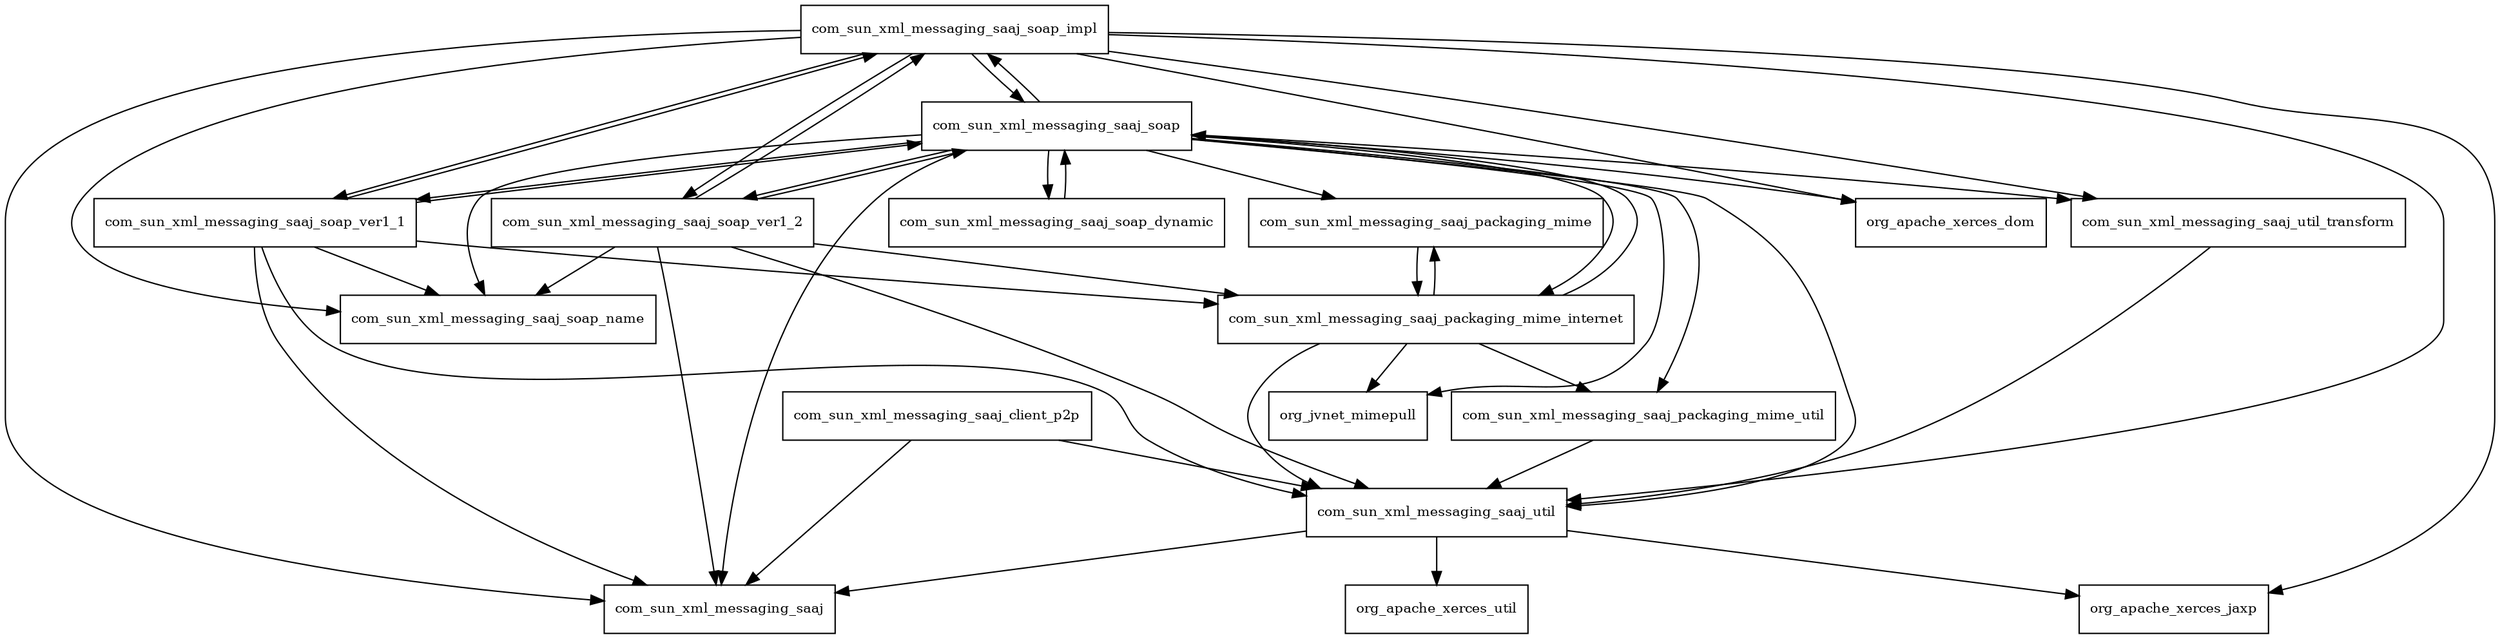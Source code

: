 digraph saaj_impl_1_3_16_redhat_3_package_dependencies {
  node [shape = box, fontsize=10.0];
  com_sun_xml_messaging_saaj_client_p2p -> com_sun_xml_messaging_saaj;
  com_sun_xml_messaging_saaj_client_p2p -> com_sun_xml_messaging_saaj_util;
  com_sun_xml_messaging_saaj_packaging_mime -> com_sun_xml_messaging_saaj_packaging_mime_internet;
  com_sun_xml_messaging_saaj_packaging_mime_internet -> com_sun_xml_messaging_saaj_packaging_mime;
  com_sun_xml_messaging_saaj_packaging_mime_internet -> com_sun_xml_messaging_saaj_packaging_mime_util;
  com_sun_xml_messaging_saaj_packaging_mime_internet -> com_sun_xml_messaging_saaj_soap;
  com_sun_xml_messaging_saaj_packaging_mime_internet -> com_sun_xml_messaging_saaj_util;
  com_sun_xml_messaging_saaj_packaging_mime_internet -> org_jvnet_mimepull;
  com_sun_xml_messaging_saaj_packaging_mime_util -> com_sun_xml_messaging_saaj_util;
  com_sun_xml_messaging_saaj_soap -> com_sun_xml_messaging_saaj;
  com_sun_xml_messaging_saaj_soap -> com_sun_xml_messaging_saaj_packaging_mime;
  com_sun_xml_messaging_saaj_soap -> com_sun_xml_messaging_saaj_packaging_mime_internet;
  com_sun_xml_messaging_saaj_soap -> com_sun_xml_messaging_saaj_packaging_mime_util;
  com_sun_xml_messaging_saaj_soap -> com_sun_xml_messaging_saaj_soap_dynamic;
  com_sun_xml_messaging_saaj_soap -> com_sun_xml_messaging_saaj_soap_impl;
  com_sun_xml_messaging_saaj_soap -> com_sun_xml_messaging_saaj_soap_name;
  com_sun_xml_messaging_saaj_soap -> com_sun_xml_messaging_saaj_soap_ver1_1;
  com_sun_xml_messaging_saaj_soap -> com_sun_xml_messaging_saaj_soap_ver1_2;
  com_sun_xml_messaging_saaj_soap -> com_sun_xml_messaging_saaj_util;
  com_sun_xml_messaging_saaj_soap -> com_sun_xml_messaging_saaj_util_transform;
  com_sun_xml_messaging_saaj_soap -> org_apache_xerces_dom;
  com_sun_xml_messaging_saaj_soap -> org_jvnet_mimepull;
  com_sun_xml_messaging_saaj_soap_dynamic -> com_sun_xml_messaging_saaj_soap;
  com_sun_xml_messaging_saaj_soap_impl -> com_sun_xml_messaging_saaj;
  com_sun_xml_messaging_saaj_soap_impl -> com_sun_xml_messaging_saaj_soap;
  com_sun_xml_messaging_saaj_soap_impl -> com_sun_xml_messaging_saaj_soap_name;
  com_sun_xml_messaging_saaj_soap_impl -> com_sun_xml_messaging_saaj_soap_ver1_1;
  com_sun_xml_messaging_saaj_soap_impl -> com_sun_xml_messaging_saaj_soap_ver1_2;
  com_sun_xml_messaging_saaj_soap_impl -> com_sun_xml_messaging_saaj_util;
  com_sun_xml_messaging_saaj_soap_impl -> com_sun_xml_messaging_saaj_util_transform;
  com_sun_xml_messaging_saaj_soap_impl -> org_apache_xerces_dom;
  com_sun_xml_messaging_saaj_soap_impl -> org_apache_xerces_jaxp;
  com_sun_xml_messaging_saaj_soap_ver1_1 -> com_sun_xml_messaging_saaj;
  com_sun_xml_messaging_saaj_soap_ver1_1 -> com_sun_xml_messaging_saaj_packaging_mime_internet;
  com_sun_xml_messaging_saaj_soap_ver1_1 -> com_sun_xml_messaging_saaj_soap;
  com_sun_xml_messaging_saaj_soap_ver1_1 -> com_sun_xml_messaging_saaj_soap_impl;
  com_sun_xml_messaging_saaj_soap_ver1_1 -> com_sun_xml_messaging_saaj_soap_name;
  com_sun_xml_messaging_saaj_soap_ver1_1 -> com_sun_xml_messaging_saaj_util;
  com_sun_xml_messaging_saaj_soap_ver1_2 -> com_sun_xml_messaging_saaj;
  com_sun_xml_messaging_saaj_soap_ver1_2 -> com_sun_xml_messaging_saaj_packaging_mime_internet;
  com_sun_xml_messaging_saaj_soap_ver1_2 -> com_sun_xml_messaging_saaj_soap;
  com_sun_xml_messaging_saaj_soap_ver1_2 -> com_sun_xml_messaging_saaj_soap_impl;
  com_sun_xml_messaging_saaj_soap_ver1_2 -> com_sun_xml_messaging_saaj_soap_name;
  com_sun_xml_messaging_saaj_soap_ver1_2 -> com_sun_xml_messaging_saaj_util;
  com_sun_xml_messaging_saaj_util -> com_sun_xml_messaging_saaj;
  com_sun_xml_messaging_saaj_util -> org_apache_xerces_jaxp;
  com_sun_xml_messaging_saaj_util -> org_apache_xerces_util;
  com_sun_xml_messaging_saaj_util_transform -> com_sun_xml_messaging_saaj_util;
}
